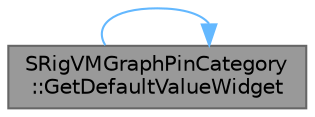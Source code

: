 digraph "SRigVMGraphPinCategory::GetDefaultValueWidget"
{
 // INTERACTIVE_SVG=YES
 // LATEX_PDF_SIZE
  bgcolor="transparent";
  edge [fontname=Helvetica,fontsize=10,labelfontname=Helvetica,labelfontsize=10];
  node [fontname=Helvetica,fontsize=10,shape=box,height=0.2,width=0.4];
  rankdir="RL";
  Node1 [id="Node000001",label="SRigVMGraphPinCategory\l::GetDefaultValueWidget",height=0.2,width=0.4,color="gray40", fillcolor="grey60", style="filled", fontcolor="black",tooltip="Build the widget we should put into the 'default value' space, shown when nothing connected."];
  Node1 -> Node1 [id="edge1_Node000001_Node000001",dir="back",color="steelblue1",style="solid",tooltip=" "];
}
